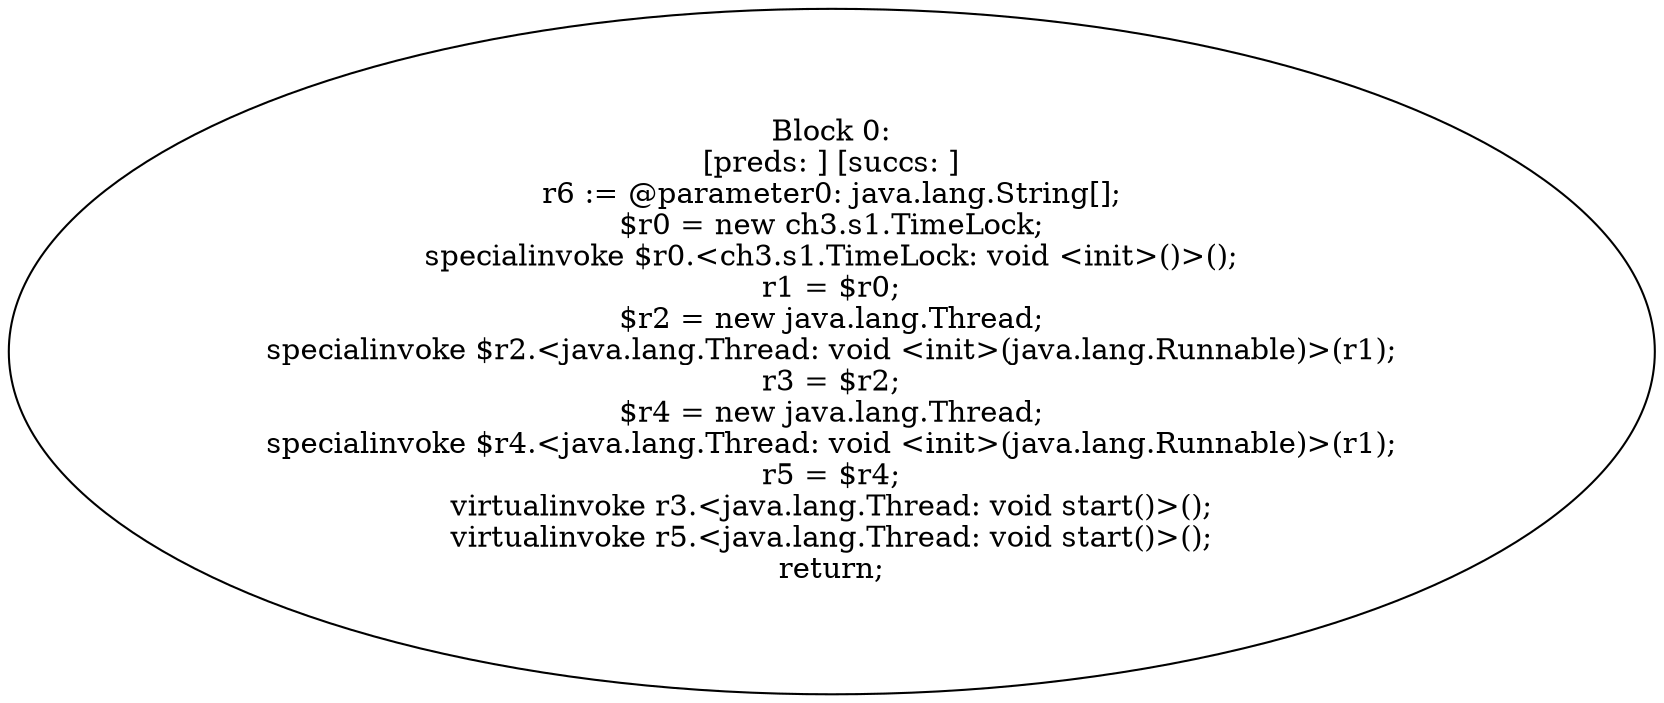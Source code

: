 digraph "unitGraph" {
    "Block 0:
[preds: ] [succs: ]
r6 := @parameter0: java.lang.String[];
$r0 = new ch3.s1.TimeLock;
specialinvoke $r0.<ch3.s1.TimeLock: void <init>()>();
r1 = $r0;
$r2 = new java.lang.Thread;
specialinvoke $r2.<java.lang.Thread: void <init>(java.lang.Runnable)>(r1);
r3 = $r2;
$r4 = new java.lang.Thread;
specialinvoke $r4.<java.lang.Thread: void <init>(java.lang.Runnable)>(r1);
r5 = $r4;
virtualinvoke r3.<java.lang.Thread: void start()>();
virtualinvoke r5.<java.lang.Thread: void start()>();
return;
"
}
